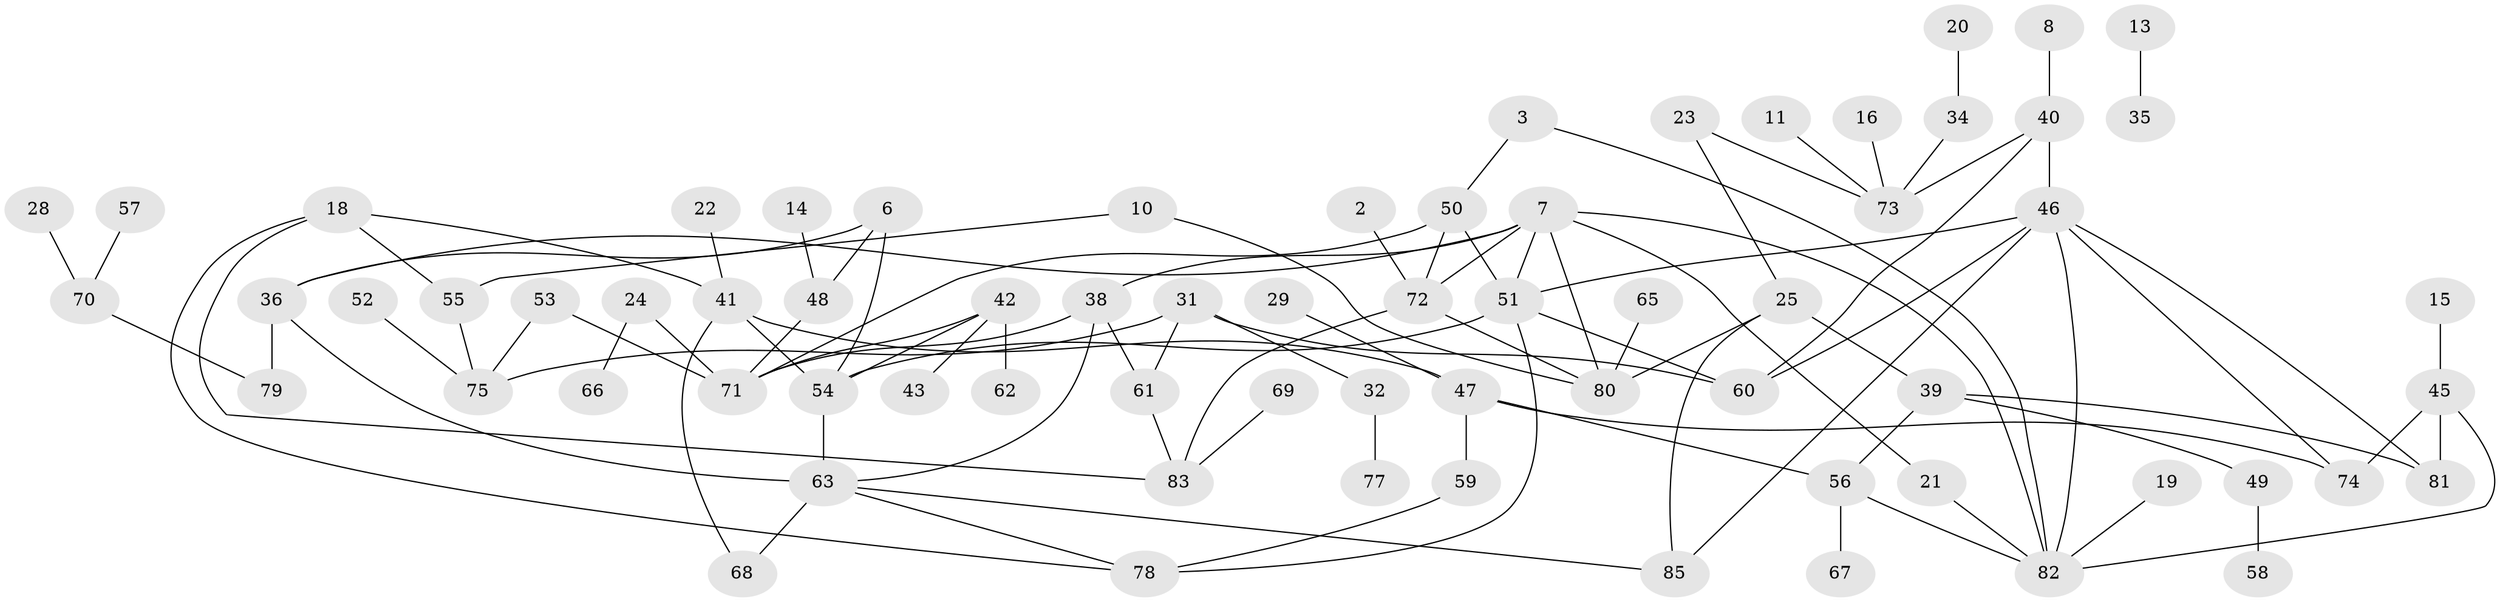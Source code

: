 // original degree distribution, {1: 0.2569444444444444, 4: 0.11805555555555555, 5: 0.05555555555555555, 0: 0.1111111111111111, 2: 0.2152777777777778, 3: 0.22916666666666666, 6: 0.013888888888888888}
// Generated by graph-tools (version 1.1) at 2025/35/03/04/25 23:35:47]
// undirected, 70 vertices, 100 edges
graph export_dot {
  node [color=gray90,style=filled];
  2;
  3;
  6;
  7;
  8;
  10;
  11;
  13;
  14;
  15;
  16;
  18;
  19;
  20;
  21;
  22;
  23;
  24;
  25;
  28;
  29;
  31;
  32;
  34;
  35;
  36;
  38;
  39;
  40;
  41;
  42;
  43;
  45;
  46;
  47;
  48;
  49;
  50;
  51;
  52;
  53;
  54;
  55;
  56;
  57;
  58;
  59;
  60;
  61;
  62;
  63;
  65;
  66;
  67;
  68;
  69;
  70;
  71;
  72;
  73;
  74;
  75;
  77;
  78;
  79;
  80;
  81;
  82;
  83;
  85;
  2 -- 72 [weight=1.0];
  3 -- 50 [weight=1.0];
  3 -- 82 [weight=1.0];
  6 -- 36 [weight=1.0];
  6 -- 48 [weight=1.0];
  6 -- 54 [weight=1.0];
  7 -- 21 [weight=1.0];
  7 -- 36 [weight=1.0];
  7 -- 38 [weight=1.0];
  7 -- 51 [weight=1.0];
  7 -- 72 [weight=1.0];
  7 -- 80 [weight=1.0];
  7 -- 82 [weight=1.0];
  8 -- 40 [weight=1.0];
  10 -- 55 [weight=1.0];
  10 -- 80 [weight=1.0];
  11 -- 73 [weight=1.0];
  13 -- 35 [weight=1.0];
  14 -- 48 [weight=1.0];
  15 -- 45 [weight=1.0];
  16 -- 73 [weight=1.0];
  18 -- 41 [weight=1.0];
  18 -- 55 [weight=1.0];
  18 -- 78 [weight=1.0];
  18 -- 83 [weight=1.0];
  19 -- 82 [weight=1.0];
  20 -- 34 [weight=1.0];
  21 -- 82 [weight=1.0];
  22 -- 41 [weight=1.0];
  23 -- 25 [weight=1.0];
  23 -- 73 [weight=1.0];
  24 -- 66 [weight=1.0];
  24 -- 71 [weight=1.0];
  25 -- 39 [weight=1.0];
  25 -- 80 [weight=1.0];
  25 -- 85 [weight=1.0];
  28 -- 70 [weight=1.0];
  29 -- 47 [weight=1.0];
  31 -- 32 [weight=1.0];
  31 -- 60 [weight=1.0];
  31 -- 61 [weight=1.0];
  31 -- 75 [weight=1.0];
  32 -- 77 [weight=1.0];
  34 -- 73 [weight=1.0];
  36 -- 63 [weight=1.0];
  36 -- 79 [weight=1.0];
  38 -- 61 [weight=1.0];
  38 -- 63 [weight=1.0];
  38 -- 71 [weight=1.0];
  39 -- 49 [weight=1.0];
  39 -- 56 [weight=1.0];
  39 -- 81 [weight=1.0];
  40 -- 46 [weight=1.0];
  40 -- 60 [weight=1.0];
  40 -- 73 [weight=2.0];
  41 -- 47 [weight=1.0];
  41 -- 54 [weight=1.0];
  41 -- 68 [weight=1.0];
  42 -- 43 [weight=1.0];
  42 -- 54 [weight=1.0];
  42 -- 62 [weight=1.0];
  42 -- 71 [weight=1.0];
  45 -- 74 [weight=1.0];
  45 -- 81 [weight=1.0];
  45 -- 82 [weight=1.0];
  46 -- 51 [weight=1.0];
  46 -- 60 [weight=1.0];
  46 -- 74 [weight=1.0];
  46 -- 81 [weight=1.0];
  46 -- 82 [weight=1.0];
  46 -- 85 [weight=1.0];
  47 -- 56 [weight=1.0];
  47 -- 59 [weight=1.0];
  47 -- 74 [weight=1.0];
  48 -- 71 [weight=1.0];
  49 -- 58 [weight=1.0];
  50 -- 51 [weight=1.0];
  50 -- 71 [weight=1.0];
  50 -- 72 [weight=1.0];
  51 -- 54 [weight=1.0];
  51 -- 60 [weight=1.0];
  51 -- 78 [weight=1.0];
  52 -- 75 [weight=1.0];
  53 -- 71 [weight=1.0];
  53 -- 75 [weight=1.0];
  54 -- 63 [weight=2.0];
  55 -- 75 [weight=1.0];
  56 -- 67 [weight=1.0];
  56 -- 82 [weight=1.0];
  57 -- 70 [weight=1.0];
  59 -- 78 [weight=1.0];
  61 -- 83 [weight=1.0];
  63 -- 68 [weight=1.0];
  63 -- 78 [weight=1.0];
  63 -- 85 [weight=1.0];
  65 -- 80 [weight=1.0];
  69 -- 83 [weight=1.0];
  70 -- 79 [weight=1.0];
  72 -- 80 [weight=1.0];
  72 -- 83 [weight=1.0];
}
